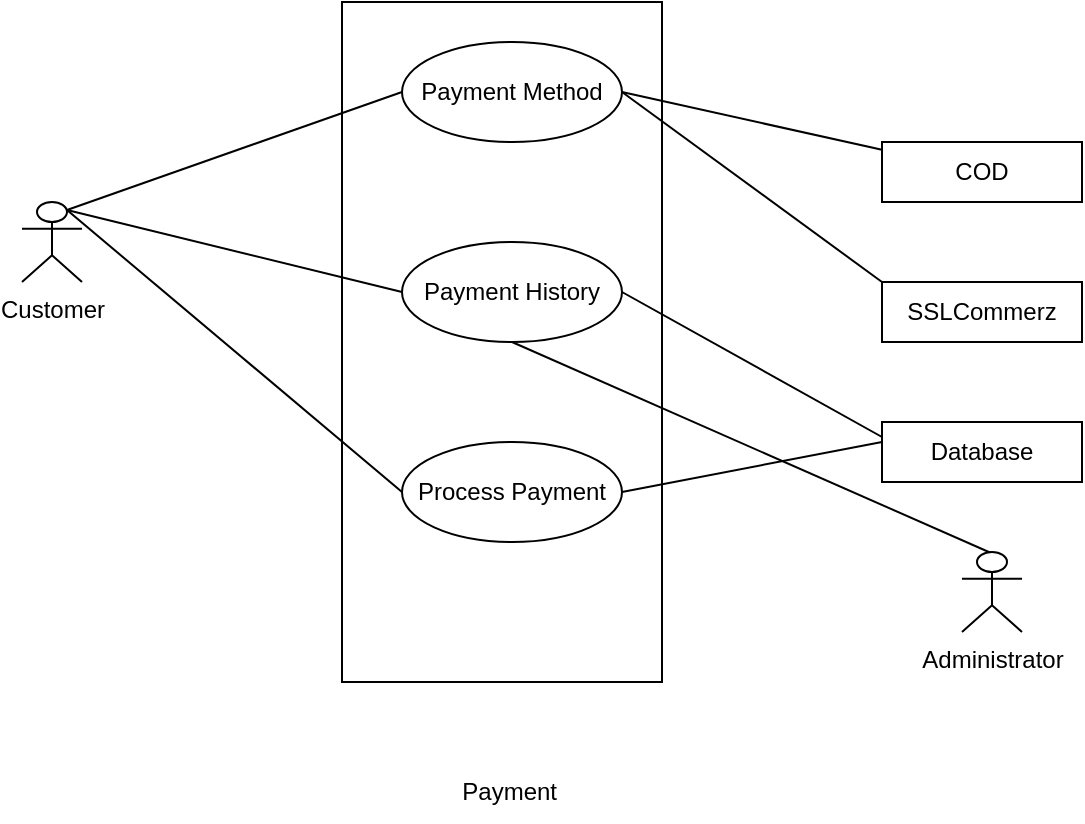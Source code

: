 <mxfile>
    <diagram id="7hWX6cuLYzGrfi_T7eoB" name="Page-1">
        <mxGraphModel dx="868" dy="470" grid="1" gridSize="10" guides="1" tooltips="1" connect="1" arrows="1" fold="1" page="1" pageScale="1" pageWidth="850" pageHeight="1100" math="0" shadow="0">
            <root>
                <mxCell id="0"/>
                <mxCell id="1" parent="0"/>
                <mxCell id="2" value="" style="rounded=0;whiteSpace=wrap;html=1;" parent="1" vertex="1">
                    <mxGeometry x="330" y="70" width="160" height="340" as="geometry"/>
                </mxCell>
                <mxCell id="16" style="edgeStyle=none;html=1;exitX=1;exitY=0.5;exitDx=0;exitDy=0;endArrow=none;endFill=0;" parent="1" source="3" target="14" edge="1">
                    <mxGeometry relative="1" as="geometry"/>
                </mxCell>
                <mxCell id="17" style="edgeStyle=none;html=1;exitX=1;exitY=0.5;exitDx=0;exitDy=0;entryX=0;entryY=0;entryDx=0;entryDy=0;endArrow=none;endFill=0;" parent="1" source="3" target="15" edge="1">
                    <mxGeometry relative="1" as="geometry"/>
                </mxCell>
                <mxCell id="3" value="Payment Method" style="ellipse;whiteSpace=wrap;html=1;" parent="1" vertex="1">
                    <mxGeometry x="360" y="90" width="110" height="50" as="geometry"/>
                </mxCell>
                <mxCell id="11" style="edgeStyle=none;html=1;exitX=1;exitY=0.5;exitDx=0;exitDy=0;entryX=0;entryY=0.25;entryDx=0;entryDy=0;endArrow=none;endFill=0;" parent="1" source="4" target="10" edge="1">
                    <mxGeometry relative="1" as="geometry"/>
                </mxCell>
                <mxCell id="4" value="Payment History" style="ellipse;whiteSpace=wrap;html=1;" parent="1" vertex="1">
                    <mxGeometry x="360" y="190" width="110" height="50" as="geometry"/>
                </mxCell>
                <mxCell id="12" style="edgeStyle=none;html=1;exitX=1;exitY=0.5;exitDx=0;exitDy=0;endArrow=none;endFill=0;" parent="1" source="5" edge="1">
                    <mxGeometry relative="1" as="geometry">
                        <mxPoint x="600" y="290" as="targetPoint"/>
                    </mxGeometry>
                </mxCell>
                <mxCell id="5" value="Process Payment" style="ellipse;whiteSpace=wrap;html=1;" parent="1" vertex="1">
                    <mxGeometry x="360" y="290" width="110" height="50" as="geometry"/>
                </mxCell>
                <mxCell id="7" style="edgeStyle=none;html=1;exitX=0.75;exitY=0.1;exitDx=0;exitDy=0;exitPerimeter=0;entryX=0;entryY=0.5;entryDx=0;entryDy=0;endArrow=none;endFill=0;" parent="1" source="6" target="3" edge="1">
                    <mxGeometry relative="1" as="geometry"/>
                </mxCell>
                <mxCell id="8" style="edgeStyle=none;html=1;exitX=0.75;exitY=0.1;exitDx=0;exitDy=0;exitPerimeter=0;entryX=0;entryY=0.5;entryDx=0;entryDy=0;endArrow=none;endFill=0;" parent="1" source="6" target="4" edge="1">
                    <mxGeometry relative="1" as="geometry"/>
                </mxCell>
                <mxCell id="9" style="edgeStyle=none;html=1;exitX=0.75;exitY=0.1;exitDx=0;exitDy=0;exitPerimeter=0;entryX=0;entryY=0.5;entryDx=0;entryDy=0;endArrow=none;endFill=0;" parent="1" source="6" target="5" edge="1">
                    <mxGeometry relative="1" as="geometry"/>
                </mxCell>
                <mxCell id="6" value="Customer" style="shape=umlActor;verticalLabelPosition=bottom;verticalAlign=top;html=1;outlineConnect=0;" parent="1" vertex="1">
                    <mxGeometry x="170" y="170" width="30" height="40" as="geometry"/>
                </mxCell>
                <mxCell id="10" value="Database" style="rounded=0;whiteSpace=wrap;html=1;" parent="1" vertex="1">
                    <mxGeometry x="600" y="280" width="100" height="30" as="geometry"/>
                </mxCell>
                <mxCell id="14" value="COD" style="rounded=0;whiteSpace=wrap;html=1;" parent="1" vertex="1">
                    <mxGeometry x="600" y="140" width="100" height="30" as="geometry"/>
                </mxCell>
                <mxCell id="15" value="SSLCommerz" style="rounded=0;whiteSpace=wrap;html=1;" parent="1" vertex="1">
                    <mxGeometry x="600" y="210" width="100" height="30" as="geometry"/>
                </mxCell>
                <mxCell id="18" value="Payment&amp;nbsp;" style="text;html=1;align=center;verticalAlign=middle;resizable=0;points=[];autosize=1;strokeColor=none;fillColor=none;" parent="1" vertex="1">
                    <mxGeometry x="380" y="450" width="70" height="30" as="geometry"/>
                </mxCell>
                <mxCell id="20" style="edgeStyle=none;html=1;exitX=0.75;exitY=0.1;exitDx=0;exitDy=0;exitPerimeter=0;entryX=0.5;entryY=1;entryDx=0;entryDy=0;endArrow=none;endFill=0;" parent="1" source="19" target="4" edge="1">
                    <mxGeometry relative="1" as="geometry">
                        <mxPoint x="830" y="290" as="targetPoint"/>
                    </mxGeometry>
                </mxCell>
                <mxCell id="19" value="Administrator" style="shape=umlActor;verticalLabelPosition=bottom;verticalAlign=top;html=1;outlineConnect=0;" parent="1" vertex="1">
                    <mxGeometry x="640" y="345" width="30" height="40" as="geometry"/>
                </mxCell>
            </root>
        </mxGraphModel>
    </diagram>
</mxfile>